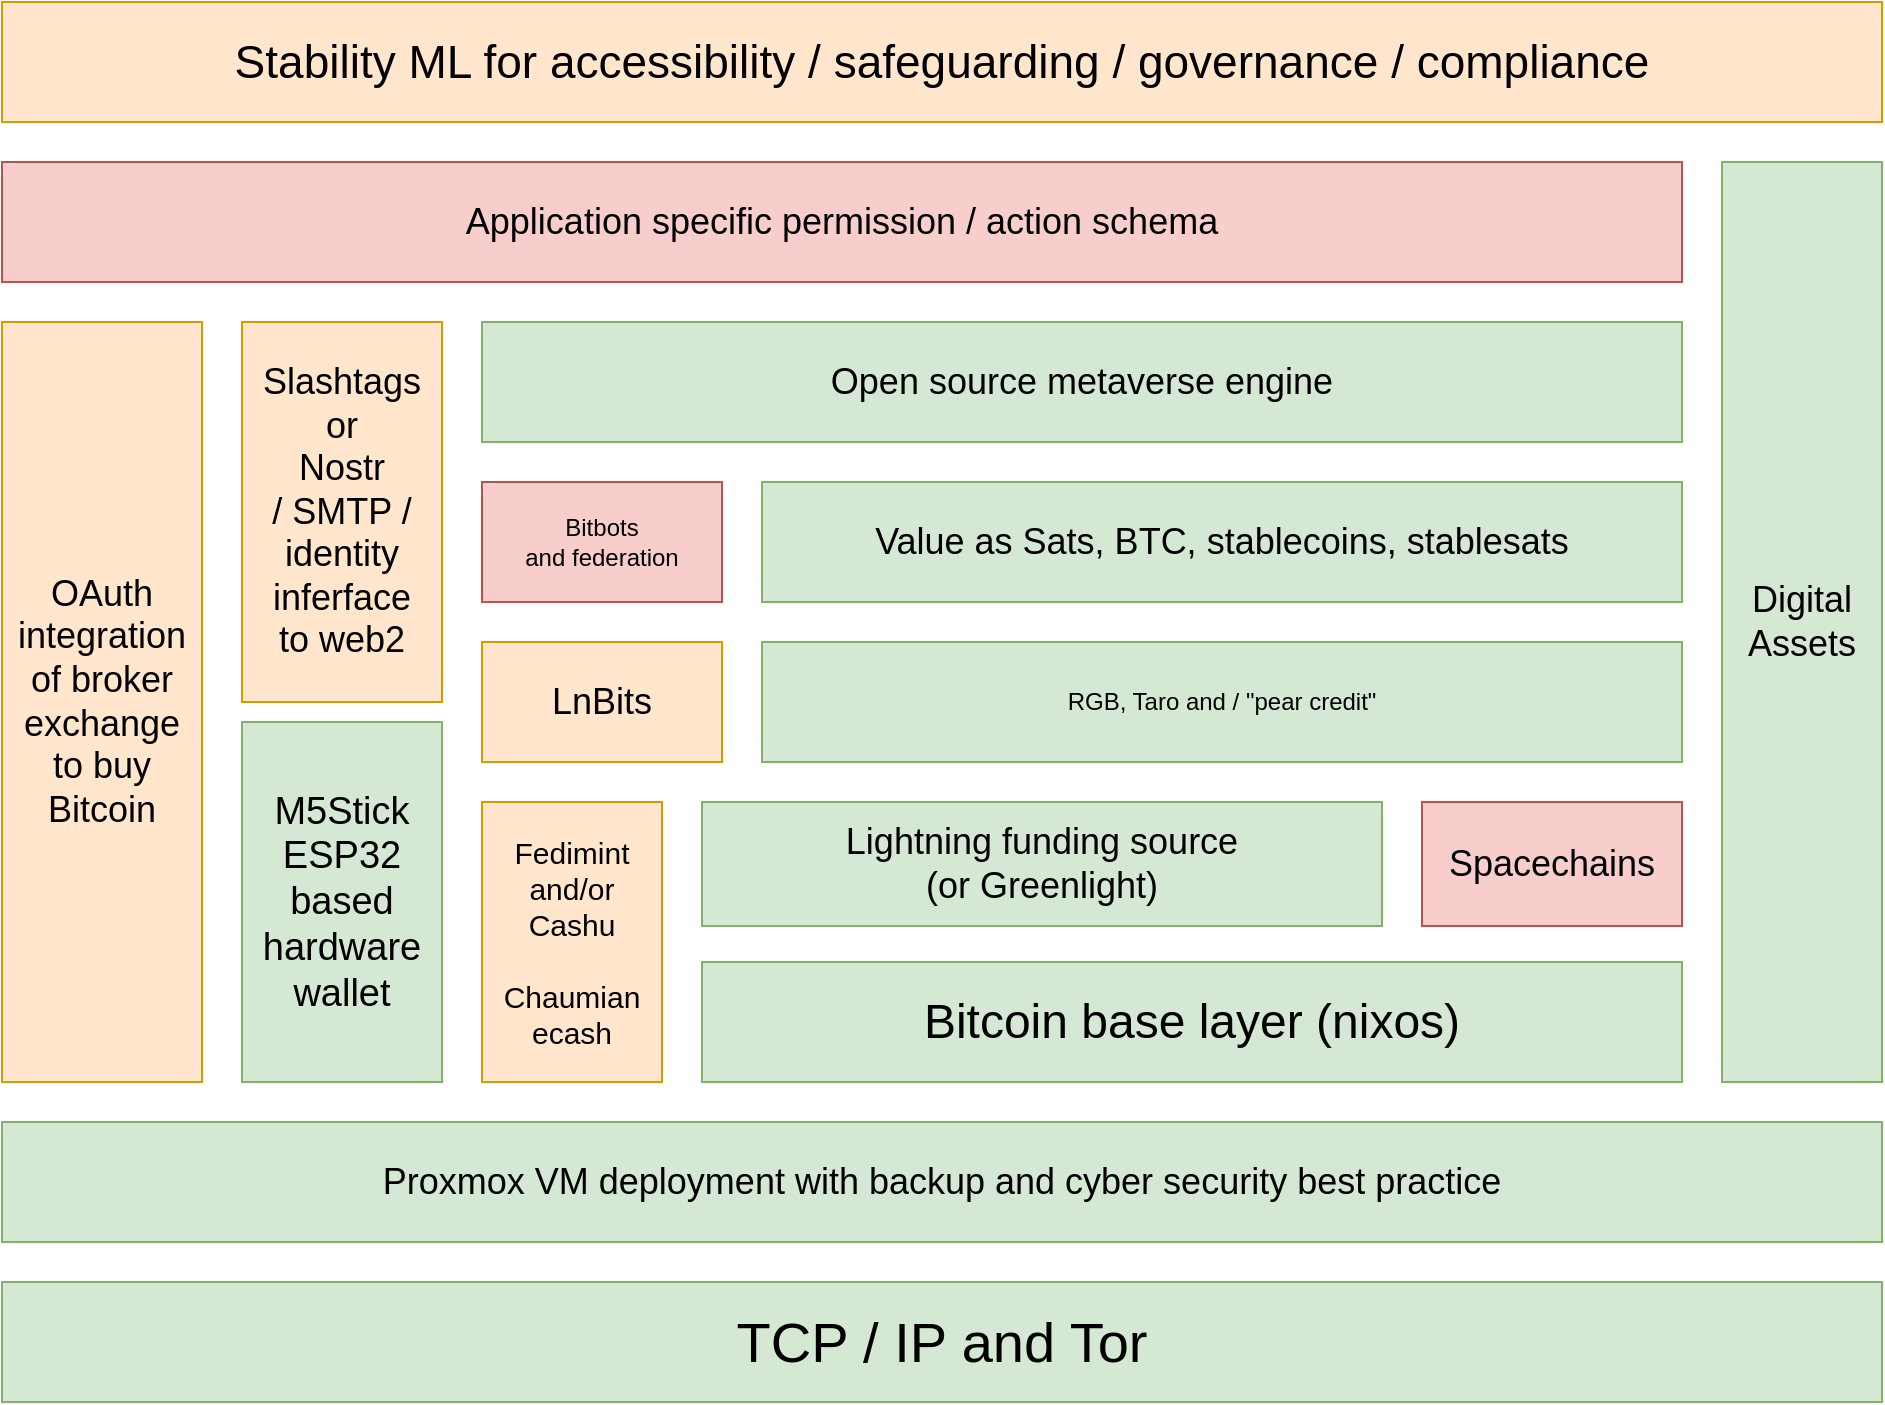 <mxfile version="20.4.0" type="device"><diagram id="Xb5dDSHbkUPvXCf4QT5v" name="Page-1"><mxGraphModel dx="1422" dy="1873" grid="1" gridSize="10" guides="1" tooltips="1" connect="1" arrows="1" fold="1" page="1" pageScale="1" pageWidth="827" pageHeight="1169" math="0" shadow="0"><root><mxCell id="0"/><mxCell id="1" parent="0"/><mxCell id="B-n56ZhfrExhMbKjsAAy-1" value="&lt;font style=&quot;font-size: 18px&quot;&gt;Application specific permission / action schema&lt;br&gt;&lt;/font&gt;" style="rounded=0;whiteSpace=wrap;html=1;fillColor=#f8cecc;strokeColor=#b85450;" parent="1" vertex="1"><mxGeometry x="110" y="-20" width="840" height="60" as="geometry"/></mxCell><mxCell id="B-n56ZhfrExhMbKjsAAy-2" value="&lt;div&gt;Slashtags&lt;/div&gt;&lt;div&gt;or&lt;br&gt;&lt;/div&gt;&lt;div&gt;Nostr&lt;/div&gt;&lt;div&gt;/ SMTP /&lt;br&gt;&lt;/div&gt;&lt;div&gt;identity &lt;br&gt;&lt;/div&gt;&lt;div&gt;inferface&lt;/div&gt;&lt;div&gt;to web2&lt;br&gt;&lt;/div&gt;" style="rounded=0;whiteSpace=wrap;html=1;fontSize=18;fillColor=#ffe6cc;strokeColor=#d79b00;" parent="1" vertex="1"><mxGeometry x="230" y="60" width="100" height="190" as="geometry"/></mxCell><mxCell id="B-n56ZhfrExhMbKjsAAy-3" value="LnBits" style="rounded=0;whiteSpace=wrap;html=1;fontSize=18;fillColor=#ffe6cc;strokeColor=#d79b00;" parent="1" vertex="1"><mxGeometry x="350" y="220" width="120" height="60" as="geometry"/></mxCell><mxCell id="B-n56ZhfrExhMbKjsAAy-4" value="&lt;font style=&quot;font-size: 18px&quot;&gt;Open source metaverse engine&lt;/font&gt;" style="rounded=0;whiteSpace=wrap;html=1;fillColor=#d5e8d4;strokeColor=#82b366;" parent="1" vertex="1"><mxGeometry x="350" y="60" width="600" height="60" as="geometry"/></mxCell><mxCell id="B-n56ZhfrExhMbKjsAAy-5" value="&lt;font style=&quot;font-size: 18px&quot;&gt;Value as Sats, BTC, stablecoins, stablesats&lt;br&gt;&lt;/font&gt;" style="rounded=0;whiteSpace=wrap;html=1;fillColor=#d5e8d4;strokeColor=#82b366;" parent="1" vertex="1"><mxGeometry x="490" y="140" width="460" height="60" as="geometry"/></mxCell><mxCell id="B-n56ZhfrExhMbKjsAAy-6" value="RGB, Taro and / &quot;pear credit&quot;" style="rounded=0;whiteSpace=wrap;html=1;fillColor=#d5e8d4;strokeColor=#82b366;" parent="1" vertex="1"><mxGeometry x="490" y="220" width="460" height="60" as="geometry"/></mxCell><mxCell id="B-n56ZhfrExhMbKjsAAy-9" value="&lt;div&gt;&lt;font style=&quot;font-size: 18px&quot;&gt;Lightning funding source&lt;/font&gt;&lt;/div&gt;&lt;div&gt;&lt;font style=&quot;font-size: 18px&quot;&gt;(or Greenlight)&lt;br&gt; &lt;/font&gt;&lt;/div&gt;" style="rounded=0;whiteSpace=wrap;html=1;fillColor=#d5e8d4;strokeColor=#82b366;" parent="1" vertex="1"><mxGeometry x="460" y="300" width="340" height="62" as="geometry"/></mxCell><mxCell id="B-n56ZhfrExhMbKjsAAy-10" value="&lt;font style=&quot;font-size: 24px&quot;&gt;Bitcoin base layer (nixos)&lt;br&gt;&lt;/font&gt;" style="rounded=0;whiteSpace=wrap;html=1;fillColor=#d5e8d4;strokeColor=#82b366;" parent="1" vertex="1"><mxGeometry x="460" y="380" width="490" height="60" as="geometry"/></mxCell><mxCell id="B-n56ZhfrExhMbKjsAAy-11" value="&lt;font style=&quot;font-size: 18px&quot;&gt;Proxmox VM deployment with backup and cyber security best practice&lt;/font&gt;" style="rounded=0;whiteSpace=wrap;html=1;fillColor=#d5e8d4;strokeColor=#82b366;" parent="1" vertex="1"><mxGeometry x="110" y="460" width="940" height="60" as="geometry"/></mxCell><mxCell id="B-n56ZhfrExhMbKjsAAy-12" value="&lt;div&gt;Digital&lt;br&gt;&lt;/div&gt;&lt;div&gt;Assets&lt;/div&gt;" style="rounded=0;whiteSpace=wrap;html=1;fontSize=18;fillColor=#d5e8d4;strokeColor=#82b366;" parent="1" vertex="1"><mxGeometry x="970" y="-20" width="80" height="460" as="geometry"/></mxCell><mxCell id="rogDhsEdb_ogYTwn3Vkx-2" value="&lt;font style=&quot;font-size: 18px;&quot;&gt;Spacechains&lt;/font&gt;" style="rounded=0;whiteSpace=wrap;html=1;fillColor=#f8cecc;strokeColor=#b85450;" parent="1" vertex="1"><mxGeometry x="820" y="300" width="130" height="62" as="geometry"/></mxCell><mxCell id="lK3HveFzYCJKZlLocUZu-1" value="&lt;font style=&quot;font-size: 23px;&quot;&gt;Stability ML for accessibility / safeguarding / governance / compliance&lt;br&gt;&lt;/font&gt;" style="rounded=0;whiteSpace=wrap;html=1;fillColor=#ffe6cc;strokeColor=#d79b00;" parent="1" vertex="1"><mxGeometry x="110" y="-100" width="940" height="60" as="geometry"/></mxCell><mxCell id="_nbFTdevKmTxQL1_tZz9-1" value="&lt;font style=&quot;font-size: 28px;&quot;&gt;TCP / IP and Tor&lt;br&gt;&lt;/font&gt;" style="rounded=0;whiteSpace=wrap;html=1;fillColor=#d5e8d4;strokeColor=#82b366;" parent="1" vertex="1"><mxGeometry x="110" y="540" width="940" height="60" as="geometry"/></mxCell><mxCell id="WDA7tFfqk-w_jbpTVP37-1" value="&lt;div style=&quot;font-size: 15px;&quot;&gt;&lt;font style=&quot;font-size: 15px;&quot;&gt;Fedimint&lt;/font&gt;&lt;/div&gt;&lt;div style=&quot;font-size: 15px;&quot;&gt;&lt;font style=&quot;font-size: 15px;&quot;&gt;and/or&lt;/font&gt;&lt;/div&gt;&lt;div style=&quot;font-size: 15px;&quot;&gt;&lt;font style=&quot;font-size: 15px;&quot;&gt;Cashu&lt;/font&gt;&lt;/div&gt;&lt;div style=&quot;font-size: 15px;&quot;&gt;&lt;font style=&quot;font-size: 15px;&quot;&gt;&lt;br&gt;&lt;/font&gt;&lt;/div&gt;&lt;div style=&quot;font-size: 15px;&quot;&gt;&lt;font style=&quot;font-size: 15px;&quot;&gt;Chaumian&lt;/font&gt;&lt;/div&gt;&lt;div style=&quot;font-size: 15px;&quot;&gt;&lt;font style=&quot;font-size: 15px;&quot;&gt;ecash&lt;br&gt;&lt;/font&gt;&lt;/div&gt;" style="rounded=0;whiteSpace=wrap;html=1;fillColor=#ffe6cc;strokeColor=#d79b00;" parent="1" vertex="1"><mxGeometry x="350" y="300" width="90" height="140" as="geometry"/></mxCell><mxCell id="kETkWWeYPJxKjak6lNL0-1" value="&lt;div&gt;Bitbots&lt;/div&gt;&lt;div&gt;and federation&lt;br&gt;&lt;/div&gt;" style="rounded=0;whiteSpace=wrap;html=1;fillColor=#f8cecc;strokeColor=#b85450;" parent="1" vertex="1"><mxGeometry x="350" y="140" width="120" height="60" as="geometry"/></mxCell><mxCell id="DRJMHTQmYaHoCbjsSQZ1-1" value="&lt;h3 style=&quot;font-size: 19px;&quot; class=&quot;ud-feature-title&quot;&gt;&lt;span style=&quot;font-weight: normal;&quot;&gt;M5Stick ESP32&lt;/span&gt; &lt;span style=&quot;font-weight: normal;&quot;&gt;based hardware wallet&lt;/span&gt;&lt;br&gt;&lt;/h3&gt;" style="rounded=0;whiteSpace=wrap;html=1;fontSize=18;fillColor=#d5e8d4;strokeColor=#82b366;" parent="1" vertex="1"><mxGeometry x="230" y="260" width="100" height="180" as="geometry"/></mxCell><mxCell id="n6c9xdpuCsrdBamnp2LK-1" value="&lt;div&gt;OAuth integration of broker exchange&lt;/div&gt;&lt;div&gt;to buy&lt;/div&gt;&lt;div&gt;Bitcoin&lt;br&gt;&lt;/div&gt;" style="rounded=0;whiteSpace=wrap;html=1;fontSize=18;fillColor=#ffe6cc;strokeColor=#d79b00;" parent="1" vertex="1"><mxGeometry x="110" y="60" width="100" height="380" as="geometry"/></mxCell></root></mxGraphModel></diagram></mxfile>